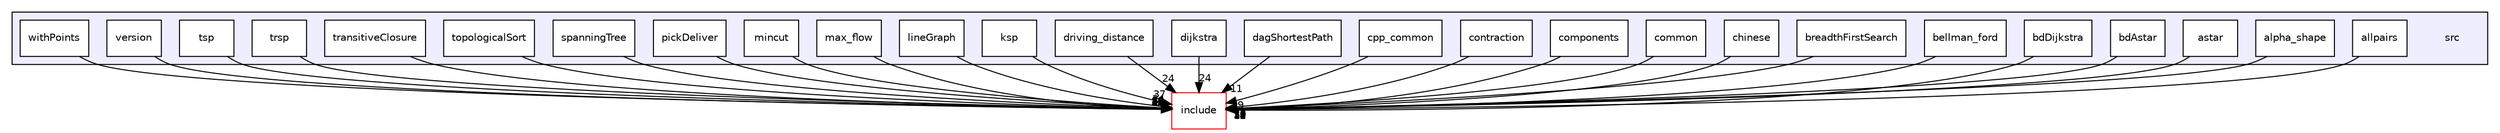 digraph "src" {
  compound=true
  node [ fontsize="10", fontname="Helvetica"];
  edge [ labelfontsize="10", labelfontname="Helvetica"];
  subgraph clusterdir_68267d1309a1af8e8297ef4c3efbcdba {
    graph [ bgcolor="#eeeeff", pencolor="black", label="" URL="dir_68267d1309a1af8e8297ef4c3efbcdba.html"];
    dir_68267d1309a1af8e8297ef4c3efbcdba [shape=plaintext label="src"];
    dir_b225a6681fb098ede5646da9389b6da5 [shape=box label="allpairs" color="black" fillcolor="white" style="filled" URL="dir_b225a6681fb098ede5646da9389b6da5.html"];
    dir_2bac365cc0c9272c53aba84dab0c0e45 [shape=box label="alpha_shape" color="black" fillcolor="white" style="filled" URL="dir_2bac365cc0c9272c53aba84dab0c0e45.html"];
    dir_c6e37fc9835c6783ca7f74105e7ae7b1 [shape=box label="astar" color="black" fillcolor="white" style="filled" URL="dir_c6e37fc9835c6783ca7f74105e7ae7b1.html"];
    dir_670914a4d05ce4716f4a817a734998a2 [shape=box label="bdAstar" color="black" fillcolor="white" style="filled" URL="dir_670914a4d05ce4716f4a817a734998a2.html"];
    dir_fb860c483e5de16651d984d600936b39 [shape=box label="bdDijkstra" color="black" fillcolor="white" style="filled" URL="dir_fb860c483e5de16651d984d600936b39.html"];
    dir_762e7e224ab5a7615d8c08e2cd437628 [shape=box label="bellman_ford" color="black" fillcolor="white" style="filled" URL="dir_762e7e224ab5a7615d8c08e2cd437628.html"];
    dir_2aa713e9bb3777cabdb7704162b8a48b [shape=box label="breadthFirstSearch" color="black" fillcolor="white" style="filled" URL="dir_2aa713e9bb3777cabdb7704162b8a48b.html"];
    dir_fa5e974f95ae3c99fcc23b70fb2ba5d8 [shape=box label="chinese" color="black" fillcolor="white" style="filled" URL="dir_fa5e974f95ae3c99fcc23b70fb2ba5d8.html"];
    dir_fdedb0aba14d44ce9d99bc100e026e6a [shape=box label="common" color="black" fillcolor="white" style="filled" URL="dir_fdedb0aba14d44ce9d99bc100e026e6a.html"];
    dir_3c4c7c1a85608ccd561c026bec818e51 [shape=box label="components" color="black" fillcolor="white" style="filled" URL="dir_3c4c7c1a85608ccd561c026bec818e51.html"];
    dir_62afd65db23a7b9f0a3e266dd1f617f8 [shape=box label="contraction" color="black" fillcolor="white" style="filled" URL="dir_62afd65db23a7b9f0a3e266dd1f617f8.html"];
    dir_2eba639dab30005524456cb76acac5e8 [shape=box label="cpp_common" color="black" fillcolor="white" style="filled" URL="dir_2eba639dab30005524456cb76acac5e8.html"];
    dir_0bea4d64e55f95cc765f0737430d4a1b [shape=box label="dagShortestPath" color="black" fillcolor="white" style="filled" URL="dir_0bea4d64e55f95cc765f0737430d4a1b.html"];
    dir_082cc17fcca3afb2d43283795abba117 [shape=box label="dijkstra" color="black" fillcolor="white" style="filled" URL="dir_082cc17fcca3afb2d43283795abba117.html"];
    dir_9b3fa77b78162e3e9798b6b980f3e1a9 [shape=box label="driving_distance" color="black" fillcolor="white" style="filled" URL="dir_9b3fa77b78162e3e9798b6b980f3e1a9.html"];
    dir_2f5fb978aad6d15897bf76bd3f14c291 [shape=box label="ksp" color="black" fillcolor="white" style="filled" URL="dir_2f5fb978aad6d15897bf76bd3f14c291.html"];
    dir_aabe0c22debf2d456d4199c1a120fead [shape=box label="lineGraph" color="black" fillcolor="white" style="filled" URL="dir_aabe0c22debf2d456d4199c1a120fead.html"];
    dir_e097e56f6842ce96d92168705fe95aef [shape=box label="max_flow" color="black" fillcolor="white" style="filled" URL="dir_e097e56f6842ce96d92168705fe95aef.html"];
    dir_9a9aabac53da2eb9ac857b9d98b5b095 [shape=box label="mincut" color="black" fillcolor="white" style="filled" URL="dir_9a9aabac53da2eb9ac857b9d98b5b095.html"];
    dir_e1e5aebfba040cfbae1d1213d15e41c3 [shape=box label="pickDeliver" color="black" fillcolor="white" style="filled" URL="dir_e1e5aebfba040cfbae1d1213d15e41c3.html"];
    dir_48f024be59dcde80115f431c77ff572d [shape=box label="spanningTree" color="black" fillcolor="white" style="filled" URL="dir_48f024be59dcde80115f431c77ff572d.html"];
    dir_5c67d0281cfb9e58839b902b44f843be [shape=box label="topologicalSort" color="black" fillcolor="white" style="filled" URL="dir_5c67d0281cfb9e58839b902b44f843be.html"];
    dir_04d5183ad39d6893d60881ee1b3407d5 [shape=box label="transitiveClosure" color="black" fillcolor="white" style="filled" URL="dir_04d5183ad39d6893d60881ee1b3407d5.html"];
    dir_3ff9a90ff40b28e0f207f5cd80dcba32 [shape=box label="trsp" color="black" fillcolor="white" style="filled" URL="dir_3ff9a90ff40b28e0f207f5cd80dcba32.html"];
    dir_9e339a970107aba9bd240d749e3cb49d [shape=box label="tsp" color="black" fillcolor="white" style="filled" URL="dir_9e339a970107aba9bd240d749e3cb49d.html"];
    dir_f208d550dbffb9fb7a9061b68ff675d7 [shape=box label="version" color="black" fillcolor="white" style="filled" URL="dir_f208d550dbffb9fb7a9061b68ff675d7.html"];
    dir_db4188eb592e899b4ab759c326d3f65f [shape=box label="withPoints" color="black" fillcolor="white" style="filled" URL="dir_db4188eb592e899b4ab759c326d3f65f.html"];
  }
  dir_d44c64559bbebec7f509842c48db8b23 [shape=box label="include" fillcolor="white" style="filled" color="red" URL="dir_d44c64559bbebec7f509842c48db8b23.html"];
  dir_670914a4d05ce4716f4a817a734998a2->dir_d44c64559bbebec7f509842c48db8b23 [headlabel="13", labeldistance=1.5 headhref="dir_000015_000003.html"];
  dir_2f5fb978aad6d15897bf76bd3f14c291->dir_d44c64559bbebec7f509842c48db8b23 [headlabel="37", labeldistance=1.5 headhref="dir_000053_000003.html"];
  dir_5c67d0281cfb9e58839b902b44f843be->dir_d44c64559bbebec7f509842c48db8b23 [headlabel="11", labeldistance=1.5 headhref="dir_000077_000003.html"];
  dir_fa5e974f95ae3c99fcc23b70fb2ba5d8->dir_d44c64559bbebec7f509842c48db8b23 [headlabel="11", labeldistance=1.5 headhref="dir_000025_000003.html"];
  dir_3ff9a90ff40b28e0f207f5cd80dcba32->dir_d44c64559bbebec7f509842c48db8b23 [headlabel="25", labeldistance=1.5 headhref="dir_000042_000003.html"];
  dir_9e339a970107aba9bd240d749e3cb49d->dir_d44c64559bbebec7f509842c48db8b23 [headlabel="27", labeldistance=1.5 headhref="dir_000044_000003.html"];
  dir_fb860c483e5de16651d984d600936b39->dir_d44c64559bbebec7f509842c48db8b23 [headlabel="12", labeldistance=1.5 headhref="dir_000017_000003.html"];
  dir_c6e37fc9835c6783ca7f74105e7ae7b1->dir_d44c64559bbebec7f509842c48db8b23 [headlabel="12", labeldistance=1.5 headhref="dir_000010_000003.html"];
  dir_b225a6681fb098ede5646da9389b6da5->dir_d44c64559bbebec7f509842c48db8b23 [headlabel="18", labeldistance=1.5 headhref="dir_000047_000003.html"];
  dir_9a9aabac53da2eb9ac857b9d98b5b095->dir_d44c64559bbebec7f509842c48db8b23 [headlabel="10", labeldistance=1.5 headhref="dir_000075_000003.html"];
  dir_762e7e224ab5a7615d8c08e2cd437628->dir_d44c64559bbebec7f509842c48db8b23 [headlabel="35", labeldistance=1.5 headhref="dir_000019_000003.html"];
  dir_aabe0c22debf2d456d4199c1a120fead->dir_d44c64559bbebec7f509842c48db8b23 [headlabel="24", labeldistance=1.5 headhref="dir_000055_000003.html"];
  dir_2bac365cc0c9272c53aba84dab0c0e45->dir_d44c64559bbebec7f509842c48db8b23 [headlabel="16", labeldistance=1.5 headhref="dir_000002_000003.html"];
  dir_db4188eb592e899b4ab759c326d3f65f->dir_d44c64559bbebec7f509842c48db8b23 [headlabel="18", labeldistance=1.5 headhref="dir_000050_000003.html"];
  dir_3c4c7c1a85608ccd561c026bec818e51->dir_d44c64559bbebec7f509842c48db8b23 [headlabel="59", labeldistance=1.5 headhref="dir_000008_000003.html"];
  dir_2aa713e9bb3777cabdb7704162b8a48b->dir_d44c64559bbebec7f509842c48db8b23 [headlabel="22", labeldistance=1.5 headhref="dir_000021_000003.html"];
  dir_082cc17fcca3afb2d43283795abba117->dir_d44c64559bbebec7f509842c48db8b23 [headlabel="24", labeldistance=1.5 headhref="dir_000036_000003.html"];
  dir_62afd65db23a7b9f0a3e266dd1f617f8->dir_d44c64559bbebec7f509842c48db8b23 [headlabel="14", labeldistance=1.5 headhref="dir_000029_000003.html"];
  dir_48f024be59dcde80115f431c77ff572d->dir_d44c64559bbebec7f509842c48db8b23 [headlabel="42", labeldistance=1.5 headhref="dir_000033_000003.html"];
  dir_e097e56f6842ce96d92168705fe95aef->dir_d44c64559bbebec7f509842c48db8b23 [headlabel="47", labeldistance=1.5 headhref="dir_000040_000003.html"];
  dir_0bea4d64e55f95cc765f0737430d4a1b->dir_d44c64559bbebec7f509842c48db8b23 [headlabel="11", labeldistance=1.5 headhref="dir_000031_000003.html"];
  dir_04d5183ad39d6893d60881ee1b3407d5->dir_d44c64559bbebec7f509842c48db8b23 [headlabel="14", labeldistance=1.5 headhref="dir_000079_000003.html"];
  dir_9b3fa77b78162e3e9798b6b980f3e1a9->dir_d44c64559bbebec7f509842c48db8b23 [headlabel="24", labeldistance=1.5 headhref="dir_000038_000003.html"];
  dir_f208d550dbffb9fb7a9061b68ff675d7->dir_d44c64559bbebec7f509842c48db8b23 [headlabel="2", labeldistance=1.5 headhref="dir_000001_000003.html"];
  dir_2eba639dab30005524456cb76acac5e8->dir_d44c64559bbebec7f509842c48db8b23 [headlabel="9", labeldistance=1.5 headhref="dir_000023_000003.html"];
  dir_fdedb0aba14d44ce9d99bc100e026e6a->dir_d44c64559bbebec7f509842c48db8b23 [headlabel="78", labeldistance=1.5 headhref="dir_000006_000003.html"];
  dir_e1e5aebfba040cfbae1d1213d15e41c3->dir_d44c64559bbebec7f509842c48db8b23 [headlabel="80", labeldistance=1.5 headhref="dir_000012_000003.html"];
}
